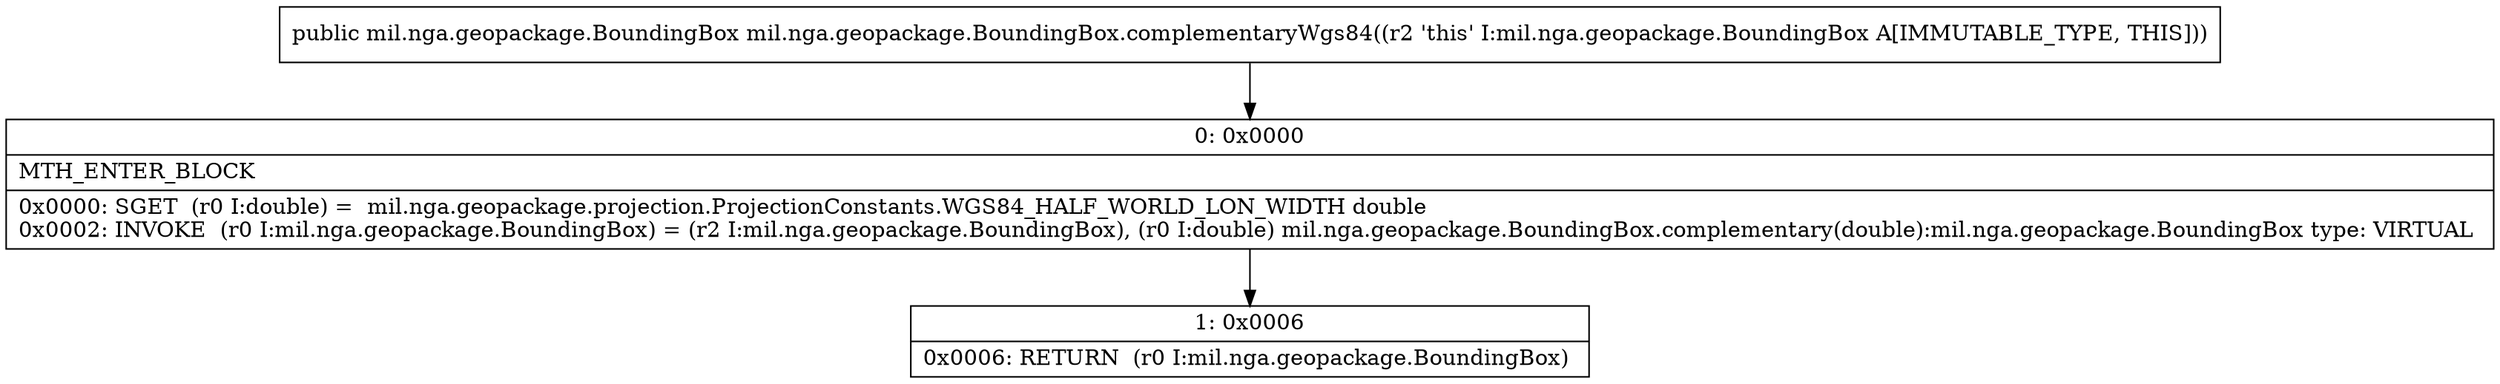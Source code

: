 digraph "CFG formil.nga.geopackage.BoundingBox.complementaryWgs84()Lmil\/nga\/geopackage\/BoundingBox;" {
Node_0 [shape=record,label="{0\:\ 0x0000|MTH_ENTER_BLOCK\l|0x0000: SGET  (r0 I:double) =  mil.nga.geopackage.projection.ProjectionConstants.WGS84_HALF_WORLD_LON_WIDTH double \l0x0002: INVOKE  (r0 I:mil.nga.geopackage.BoundingBox) = (r2 I:mil.nga.geopackage.BoundingBox), (r0 I:double) mil.nga.geopackage.BoundingBox.complementary(double):mil.nga.geopackage.BoundingBox type: VIRTUAL \l}"];
Node_1 [shape=record,label="{1\:\ 0x0006|0x0006: RETURN  (r0 I:mil.nga.geopackage.BoundingBox) \l}"];
MethodNode[shape=record,label="{public mil.nga.geopackage.BoundingBox mil.nga.geopackage.BoundingBox.complementaryWgs84((r2 'this' I:mil.nga.geopackage.BoundingBox A[IMMUTABLE_TYPE, THIS])) }"];
MethodNode -> Node_0;
Node_0 -> Node_1;
}

